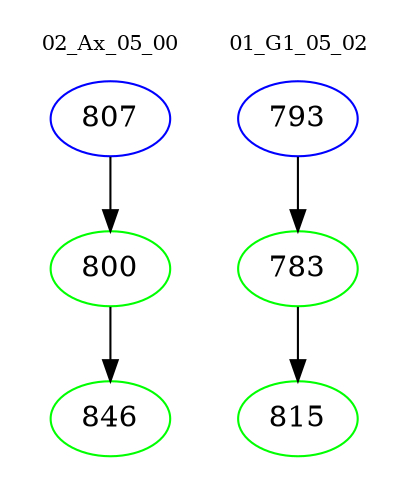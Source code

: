 digraph{
subgraph cluster_0 {
color = white
label = "02_Ax_05_00";
fontsize=10;
T0_807 [label="807", color="blue"]
T0_807 -> T0_800 [color="black"]
T0_800 [label="800", color="green"]
T0_800 -> T0_846 [color="black"]
T0_846 [label="846", color="green"]
}
subgraph cluster_1 {
color = white
label = "01_G1_05_02";
fontsize=10;
T1_793 [label="793", color="blue"]
T1_793 -> T1_783 [color="black"]
T1_783 [label="783", color="green"]
T1_783 -> T1_815 [color="black"]
T1_815 [label="815", color="green"]
}
}
